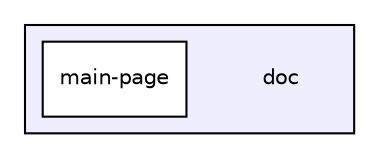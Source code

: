digraph "doc" {
  compound=true
  node [ fontsize="10", fontname="Helvetica"];
  edge [ labelfontsize="10", labelfontname="Helvetica"];
  subgraph clusterdir_fbaa68e4bae30fb3b9e844ed9d41a9cb {
    graph [ bgcolor="#eeeeff", pencolor="black", label="" URL="dir_fbaa68e4bae30fb3b9e844ed9d41a9cb.html"];
    dir_fbaa68e4bae30fb3b9e844ed9d41a9cb [shape=plaintext label="doc"];
    dir_04d36728ba4c5739021ec8f7b3d4a64d [shape=box label="main-page" color="black" fillcolor="white" style="filled" URL="dir_04d36728ba4c5739021ec8f7b3d4a64d.html"];
  }
}
